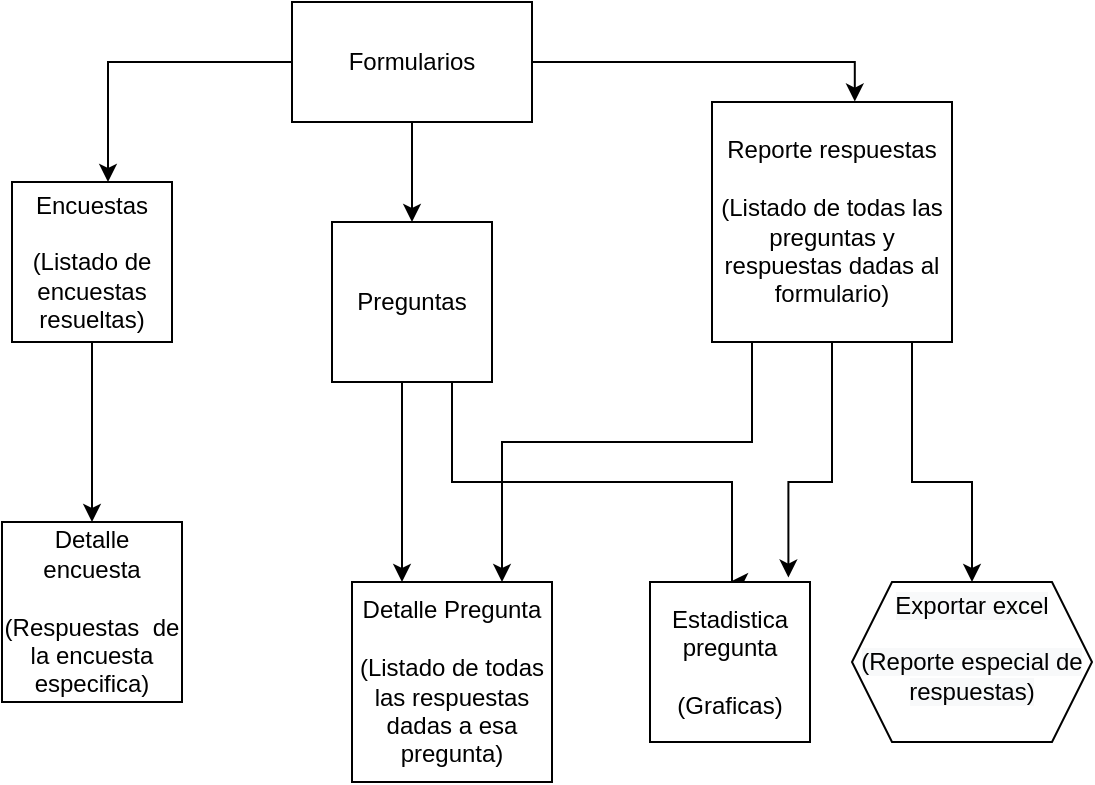 <mxfile version="20.6.0" type="github">
  <diagram name="Page-1" id="l0SQyd_m2lvOKnKboJc1">
    <mxGraphModel dx="1038" dy="547" grid="1" gridSize="10" guides="1" tooltips="1" connect="1" arrows="1" fold="1" page="1" pageScale="1" pageWidth="850" pageHeight="1100" math="0" shadow="0">
      <root>
        <mxCell id="0" />
        <mxCell id="1" parent="0" />
        <mxCell id="KwzWSuqjbP4NHNCwYeoH-3" style="edgeStyle=orthogonalEdgeStyle;rounded=0;orthogonalLoop=1;jettySize=auto;html=1;exitX=0.5;exitY=1;exitDx=0;exitDy=0;entryX=0.25;entryY=0;entryDx=0;entryDy=0;" edge="1" parent="1" source="5hcufTHVU9KcvH70T_6z-2" target="KwzWSuqjbP4NHNCwYeoH-1">
          <mxGeometry relative="1" as="geometry">
            <Array as="points">
              <mxPoint x="325" y="240" />
            </Array>
          </mxGeometry>
        </mxCell>
        <mxCell id="KwzWSuqjbP4NHNCwYeoH-4" style="edgeStyle=orthogonalEdgeStyle;rounded=0;orthogonalLoop=1;jettySize=auto;html=1;exitX=0.75;exitY=1;exitDx=0;exitDy=0;entryX=0.5;entryY=0;entryDx=0;entryDy=0;" edge="1" parent="1" source="5hcufTHVU9KcvH70T_6z-2" target="KwzWSuqjbP4NHNCwYeoH-2">
          <mxGeometry relative="1" as="geometry">
            <mxPoint x="490" y="330" as="targetPoint" />
            <Array as="points">
              <mxPoint x="350" y="290" />
              <mxPoint x="490" y="290" />
            </Array>
          </mxGeometry>
        </mxCell>
        <mxCell id="5hcufTHVU9KcvH70T_6z-2" value="Preguntas" style="whiteSpace=wrap;html=1;aspect=fixed;" parent="1" vertex="1">
          <mxGeometry x="290" y="160" width="80" height="80" as="geometry" />
        </mxCell>
        <mxCell id="5hcufTHVU9KcvH70T_6z-7" style="edgeStyle=orthogonalEdgeStyle;rounded=0;orthogonalLoop=1;jettySize=auto;html=1;entryX=0.5;entryY=0;entryDx=0;entryDy=0;" parent="1" source="5hcufTHVU9KcvH70T_6z-3" target="5hcufTHVU9KcvH70T_6z-2" edge="1">
          <mxGeometry relative="1" as="geometry" />
        </mxCell>
        <mxCell id="5hcufTHVU9KcvH70T_6z-10" style="edgeStyle=orthogonalEdgeStyle;rounded=0;orthogonalLoop=1;jettySize=auto;html=1;entryX=0.6;entryY=0;entryDx=0;entryDy=0;entryPerimeter=0;" parent="1" source="5hcufTHVU9KcvH70T_6z-3" target="5hcufTHVU9KcvH70T_6z-4" edge="1">
          <mxGeometry relative="1" as="geometry" />
        </mxCell>
        <mxCell id="KwzWSuqjbP4NHNCwYeoH-7" style="edgeStyle=orthogonalEdgeStyle;rounded=0;orthogonalLoop=1;jettySize=auto;html=1;entryX=0.595;entryY=-0.002;entryDx=0;entryDy=0;entryPerimeter=0;" edge="1" parent="1" source="5hcufTHVU9KcvH70T_6z-3" target="KwzWSuqjbP4NHNCwYeoH-6">
          <mxGeometry relative="1" as="geometry" />
        </mxCell>
        <mxCell id="5hcufTHVU9KcvH70T_6z-3" value="Formularios" style="rounded=0;whiteSpace=wrap;html=1;" parent="1" vertex="1">
          <mxGeometry x="270" y="50" width="120" height="60" as="geometry" />
        </mxCell>
        <mxCell id="KwzWSuqjbP4NHNCwYeoH-8" style="edgeStyle=orthogonalEdgeStyle;rounded=0;orthogonalLoop=1;jettySize=auto;html=1;entryX=0.5;entryY=0;entryDx=0;entryDy=0;" edge="1" parent="1" source="5hcufTHVU9KcvH70T_6z-4" target="KwzWSuqjbP4NHNCwYeoH-5">
          <mxGeometry relative="1" as="geometry" />
        </mxCell>
        <mxCell id="5hcufTHVU9KcvH70T_6z-4" value="Encuestas&lt;br&gt;&lt;br&gt;(Listado de encuestas resueltas)" style="whiteSpace=wrap;html=1;aspect=fixed;" parent="1" vertex="1">
          <mxGeometry x="130" y="140" width="80" height="80" as="geometry" />
        </mxCell>
        <mxCell id="KwzWSuqjbP4NHNCwYeoH-1" value="Detalle Pregunta&lt;br&gt;&lt;br&gt;(Listado de todas las respuestas dadas a esa pregunta)" style="whiteSpace=wrap;html=1;aspect=fixed;" vertex="1" parent="1">
          <mxGeometry x="300" y="340" width="100" height="100" as="geometry" />
        </mxCell>
        <mxCell id="KwzWSuqjbP4NHNCwYeoH-2" value="Estadistica pregunta&lt;br&gt;&lt;br&gt;(Graficas)&lt;br&gt;" style="whiteSpace=wrap;html=1;aspect=fixed;" vertex="1" parent="1">
          <mxGeometry x="449" y="340" width="80" height="80" as="geometry" />
        </mxCell>
        <mxCell id="KwzWSuqjbP4NHNCwYeoH-5" value="Detalle encuesta&lt;br&gt;&lt;br&gt;(Respuestas&amp;nbsp; de la encuesta especifica)" style="whiteSpace=wrap;html=1;aspect=fixed;" vertex="1" parent="1">
          <mxGeometry x="125" y="310" width="90" height="90" as="geometry" />
        </mxCell>
        <mxCell id="KwzWSuqjbP4NHNCwYeoH-11" style="edgeStyle=orthogonalEdgeStyle;rounded=0;orthogonalLoop=1;jettySize=auto;html=1;entryX=0.75;entryY=0;entryDx=0;entryDy=0;" edge="1" parent="1" source="KwzWSuqjbP4NHNCwYeoH-6" target="KwzWSuqjbP4NHNCwYeoH-1">
          <mxGeometry relative="1" as="geometry">
            <mxPoint x="380" y="330" as="targetPoint" />
            <Array as="points">
              <mxPoint x="500" y="270" />
              <mxPoint x="375" y="270" />
            </Array>
          </mxGeometry>
        </mxCell>
        <mxCell id="KwzWSuqjbP4NHNCwYeoH-12" style="edgeStyle=orthogonalEdgeStyle;rounded=0;orthogonalLoop=1;jettySize=auto;html=1;entryX=0.865;entryY=-0.028;entryDx=0;entryDy=0;entryPerimeter=0;" edge="1" parent="1" source="KwzWSuqjbP4NHNCwYeoH-6" target="KwzWSuqjbP4NHNCwYeoH-2">
          <mxGeometry relative="1" as="geometry">
            <Array as="points">
              <mxPoint x="540" y="290" />
              <mxPoint x="518" y="290" />
            </Array>
          </mxGeometry>
        </mxCell>
        <mxCell id="KwzWSuqjbP4NHNCwYeoH-13" style="edgeStyle=orthogonalEdgeStyle;rounded=0;orthogonalLoop=1;jettySize=auto;html=1;entryX=0.5;entryY=0;entryDx=0;entryDy=0;" edge="1" parent="1" source="KwzWSuqjbP4NHNCwYeoH-6">
          <mxGeometry relative="1" as="geometry">
            <mxPoint x="610" y="340" as="targetPoint" />
            <Array as="points">
              <mxPoint x="580" y="290" />
              <mxPoint x="610" y="290" />
            </Array>
          </mxGeometry>
        </mxCell>
        <mxCell id="KwzWSuqjbP4NHNCwYeoH-6" value="Reporte respuestas&lt;br&gt;&lt;br&gt;(Listado de todas las preguntas y respuestas dadas al formulario)" style="whiteSpace=wrap;html=1;aspect=fixed;" vertex="1" parent="1">
          <mxGeometry x="480" y="100" width="120" height="120" as="geometry" />
        </mxCell>
        <mxCell id="KwzWSuqjbP4NHNCwYeoH-16" value="&#xa;&lt;span style=&quot;color: rgb(0, 0, 0); font-family: Helvetica; font-size: 12px; font-style: normal; font-variant-ligatures: normal; font-variant-caps: normal; font-weight: 400; letter-spacing: normal; orphans: 2; text-align: center; text-indent: 0px; text-transform: none; widows: 2; word-spacing: 0px; -webkit-text-stroke-width: 0px; background-color: rgb(248, 249, 250); text-decoration-thickness: initial; text-decoration-style: initial; text-decoration-color: initial; float: none; display: inline !important;&quot;&gt;Exportar excel&lt;/span&gt;&lt;br style=&quot;color: rgb(0, 0, 0); font-family: Helvetica; font-size: 12px; font-style: normal; font-variant-ligatures: normal; font-variant-caps: normal; font-weight: 400; letter-spacing: normal; orphans: 2; text-align: center; text-indent: 0px; text-transform: none; widows: 2; word-spacing: 0px; -webkit-text-stroke-width: 0px; background-color: rgb(248, 249, 250); text-decoration-thickness: initial; text-decoration-style: initial; text-decoration-color: initial;&quot;&gt;&lt;br style=&quot;color: rgb(0, 0, 0); font-family: Helvetica; font-size: 12px; font-style: normal; font-variant-ligatures: normal; font-variant-caps: normal; font-weight: 400; letter-spacing: normal; orphans: 2; text-align: center; text-indent: 0px; text-transform: none; widows: 2; word-spacing: 0px; -webkit-text-stroke-width: 0px; background-color: rgb(248, 249, 250); text-decoration-thickness: initial; text-decoration-style: initial; text-decoration-color: initial;&quot;&gt;&lt;span style=&quot;color: rgb(0, 0, 0); font-family: Helvetica; font-size: 12px; font-style: normal; font-variant-ligatures: normal; font-variant-caps: normal; font-weight: 400; letter-spacing: normal; orphans: 2; text-align: center; text-indent: 0px; text-transform: none; widows: 2; word-spacing: 0px; -webkit-text-stroke-width: 0px; background-color: rgb(248, 249, 250); text-decoration-thickness: initial; text-decoration-style: initial; text-decoration-color: initial; float: none; display: inline !important;&quot;&gt;(Reporte especial de respuestas)&lt;/span&gt;&#xa;&#xa;" style="shape=hexagon;perimeter=hexagonPerimeter2;whiteSpace=wrap;html=1;fixedSize=1;" vertex="1" parent="1">
          <mxGeometry x="550" y="340" width="120" height="80" as="geometry" />
        </mxCell>
      </root>
    </mxGraphModel>
  </diagram>
</mxfile>
